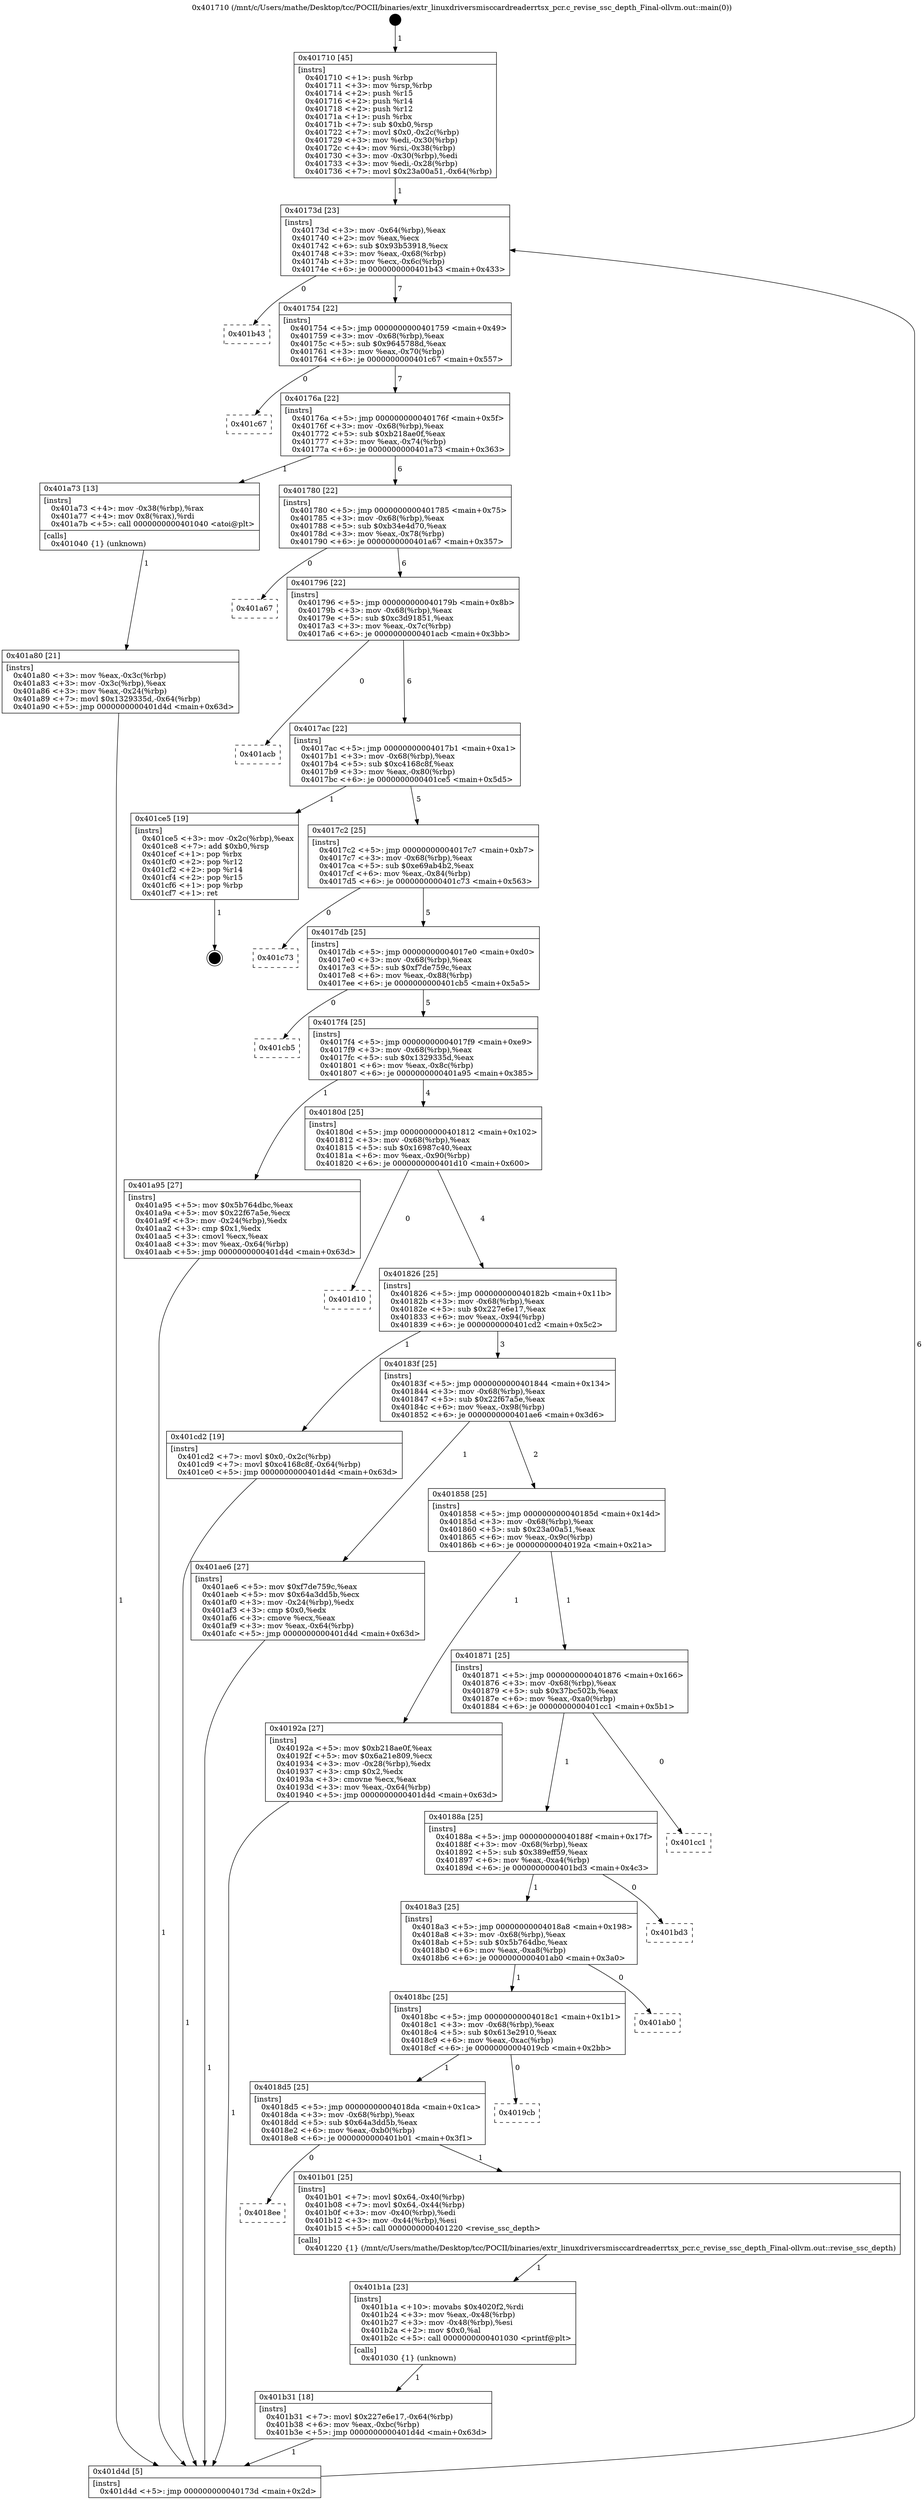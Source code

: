 digraph "0x401710" {
  label = "0x401710 (/mnt/c/Users/mathe/Desktop/tcc/POCII/binaries/extr_linuxdriversmisccardreaderrtsx_pcr.c_revise_ssc_depth_Final-ollvm.out::main(0))"
  labelloc = "t"
  node[shape=record]

  Entry [label="",width=0.3,height=0.3,shape=circle,fillcolor=black,style=filled]
  "0x40173d" [label="{
     0x40173d [23]\l
     | [instrs]\l
     &nbsp;&nbsp;0x40173d \<+3\>: mov -0x64(%rbp),%eax\l
     &nbsp;&nbsp;0x401740 \<+2\>: mov %eax,%ecx\l
     &nbsp;&nbsp;0x401742 \<+6\>: sub $0x93b53918,%ecx\l
     &nbsp;&nbsp;0x401748 \<+3\>: mov %eax,-0x68(%rbp)\l
     &nbsp;&nbsp;0x40174b \<+3\>: mov %ecx,-0x6c(%rbp)\l
     &nbsp;&nbsp;0x40174e \<+6\>: je 0000000000401b43 \<main+0x433\>\l
  }"]
  "0x401b43" [label="{
     0x401b43\l
  }", style=dashed]
  "0x401754" [label="{
     0x401754 [22]\l
     | [instrs]\l
     &nbsp;&nbsp;0x401754 \<+5\>: jmp 0000000000401759 \<main+0x49\>\l
     &nbsp;&nbsp;0x401759 \<+3\>: mov -0x68(%rbp),%eax\l
     &nbsp;&nbsp;0x40175c \<+5\>: sub $0x9645788d,%eax\l
     &nbsp;&nbsp;0x401761 \<+3\>: mov %eax,-0x70(%rbp)\l
     &nbsp;&nbsp;0x401764 \<+6\>: je 0000000000401c67 \<main+0x557\>\l
  }"]
  Exit [label="",width=0.3,height=0.3,shape=circle,fillcolor=black,style=filled,peripheries=2]
  "0x401c67" [label="{
     0x401c67\l
  }", style=dashed]
  "0x40176a" [label="{
     0x40176a [22]\l
     | [instrs]\l
     &nbsp;&nbsp;0x40176a \<+5\>: jmp 000000000040176f \<main+0x5f\>\l
     &nbsp;&nbsp;0x40176f \<+3\>: mov -0x68(%rbp),%eax\l
     &nbsp;&nbsp;0x401772 \<+5\>: sub $0xb218ae0f,%eax\l
     &nbsp;&nbsp;0x401777 \<+3\>: mov %eax,-0x74(%rbp)\l
     &nbsp;&nbsp;0x40177a \<+6\>: je 0000000000401a73 \<main+0x363\>\l
  }"]
  "0x401b31" [label="{
     0x401b31 [18]\l
     | [instrs]\l
     &nbsp;&nbsp;0x401b31 \<+7\>: movl $0x227e6e17,-0x64(%rbp)\l
     &nbsp;&nbsp;0x401b38 \<+6\>: mov %eax,-0xbc(%rbp)\l
     &nbsp;&nbsp;0x401b3e \<+5\>: jmp 0000000000401d4d \<main+0x63d\>\l
  }"]
  "0x401a73" [label="{
     0x401a73 [13]\l
     | [instrs]\l
     &nbsp;&nbsp;0x401a73 \<+4\>: mov -0x38(%rbp),%rax\l
     &nbsp;&nbsp;0x401a77 \<+4\>: mov 0x8(%rax),%rdi\l
     &nbsp;&nbsp;0x401a7b \<+5\>: call 0000000000401040 \<atoi@plt\>\l
     | [calls]\l
     &nbsp;&nbsp;0x401040 \{1\} (unknown)\l
  }"]
  "0x401780" [label="{
     0x401780 [22]\l
     | [instrs]\l
     &nbsp;&nbsp;0x401780 \<+5\>: jmp 0000000000401785 \<main+0x75\>\l
     &nbsp;&nbsp;0x401785 \<+3\>: mov -0x68(%rbp),%eax\l
     &nbsp;&nbsp;0x401788 \<+5\>: sub $0xb34e4d70,%eax\l
     &nbsp;&nbsp;0x40178d \<+3\>: mov %eax,-0x78(%rbp)\l
     &nbsp;&nbsp;0x401790 \<+6\>: je 0000000000401a67 \<main+0x357\>\l
  }"]
  "0x401b1a" [label="{
     0x401b1a [23]\l
     | [instrs]\l
     &nbsp;&nbsp;0x401b1a \<+10\>: movabs $0x4020f2,%rdi\l
     &nbsp;&nbsp;0x401b24 \<+3\>: mov %eax,-0x48(%rbp)\l
     &nbsp;&nbsp;0x401b27 \<+3\>: mov -0x48(%rbp),%esi\l
     &nbsp;&nbsp;0x401b2a \<+2\>: mov $0x0,%al\l
     &nbsp;&nbsp;0x401b2c \<+5\>: call 0000000000401030 \<printf@plt\>\l
     | [calls]\l
     &nbsp;&nbsp;0x401030 \{1\} (unknown)\l
  }"]
  "0x401a67" [label="{
     0x401a67\l
  }", style=dashed]
  "0x401796" [label="{
     0x401796 [22]\l
     | [instrs]\l
     &nbsp;&nbsp;0x401796 \<+5\>: jmp 000000000040179b \<main+0x8b\>\l
     &nbsp;&nbsp;0x40179b \<+3\>: mov -0x68(%rbp),%eax\l
     &nbsp;&nbsp;0x40179e \<+5\>: sub $0xc3d91851,%eax\l
     &nbsp;&nbsp;0x4017a3 \<+3\>: mov %eax,-0x7c(%rbp)\l
     &nbsp;&nbsp;0x4017a6 \<+6\>: je 0000000000401acb \<main+0x3bb\>\l
  }"]
  "0x4018ee" [label="{
     0x4018ee\l
  }", style=dashed]
  "0x401acb" [label="{
     0x401acb\l
  }", style=dashed]
  "0x4017ac" [label="{
     0x4017ac [22]\l
     | [instrs]\l
     &nbsp;&nbsp;0x4017ac \<+5\>: jmp 00000000004017b1 \<main+0xa1\>\l
     &nbsp;&nbsp;0x4017b1 \<+3\>: mov -0x68(%rbp),%eax\l
     &nbsp;&nbsp;0x4017b4 \<+5\>: sub $0xc4168c8f,%eax\l
     &nbsp;&nbsp;0x4017b9 \<+3\>: mov %eax,-0x80(%rbp)\l
     &nbsp;&nbsp;0x4017bc \<+6\>: je 0000000000401ce5 \<main+0x5d5\>\l
  }"]
  "0x401b01" [label="{
     0x401b01 [25]\l
     | [instrs]\l
     &nbsp;&nbsp;0x401b01 \<+7\>: movl $0x64,-0x40(%rbp)\l
     &nbsp;&nbsp;0x401b08 \<+7\>: movl $0x64,-0x44(%rbp)\l
     &nbsp;&nbsp;0x401b0f \<+3\>: mov -0x40(%rbp),%edi\l
     &nbsp;&nbsp;0x401b12 \<+3\>: mov -0x44(%rbp),%esi\l
     &nbsp;&nbsp;0x401b15 \<+5\>: call 0000000000401220 \<revise_ssc_depth\>\l
     | [calls]\l
     &nbsp;&nbsp;0x401220 \{1\} (/mnt/c/Users/mathe/Desktop/tcc/POCII/binaries/extr_linuxdriversmisccardreaderrtsx_pcr.c_revise_ssc_depth_Final-ollvm.out::revise_ssc_depth)\l
  }"]
  "0x401ce5" [label="{
     0x401ce5 [19]\l
     | [instrs]\l
     &nbsp;&nbsp;0x401ce5 \<+3\>: mov -0x2c(%rbp),%eax\l
     &nbsp;&nbsp;0x401ce8 \<+7\>: add $0xb0,%rsp\l
     &nbsp;&nbsp;0x401cef \<+1\>: pop %rbx\l
     &nbsp;&nbsp;0x401cf0 \<+2\>: pop %r12\l
     &nbsp;&nbsp;0x401cf2 \<+2\>: pop %r14\l
     &nbsp;&nbsp;0x401cf4 \<+2\>: pop %r15\l
     &nbsp;&nbsp;0x401cf6 \<+1\>: pop %rbp\l
     &nbsp;&nbsp;0x401cf7 \<+1\>: ret\l
  }"]
  "0x4017c2" [label="{
     0x4017c2 [25]\l
     | [instrs]\l
     &nbsp;&nbsp;0x4017c2 \<+5\>: jmp 00000000004017c7 \<main+0xb7\>\l
     &nbsp;&nbsp;0x4017c7 \<+3\>: mov -0x68(%rbp),%eax\l
     &nbsp;&nbsp;0x4017ca \<+5\>: sub $0xe69ab4b2,%eax\l
     &nbsp;&nbsp;0x4017cf \<+6\>: mov %eax,-0x84(%rbp)\l
     &nbsp;&nbsp;0x4017d5 \<+6\>: je 0000000000401c73 \<main+0x563\>\l
  }"]
  "0x4018d5" [label="{
     0x4018d5 [25]\l
     | [instrs]\l
     &nbsp;&nbsp;0x4018d5 \<+5\>: jmp 00000000004018da \<main+0x1ca\>\l
     &nbsp;&nbsp;0x4018da \<+3\>: mov -0x68(%rbp),%eax\l
     &nbsp;&nbsp;0x4018dd \<+5\>: sub $0x64a3dd5b,%eax\l
     &nbsp;&nbsp;0x4018e2 \<+6\>: mov %eax,-0xb0(%rbp)\l
     &nbsp;&nbsp;0x4018e8 \<+6\>: je 0000000000401b01 \<main+0x3f1\>\l
  }"]
  "0x401c73" [label="{
     0x401c73\l
  }", style=dashed]
  "0x4017db" [label="{
     0x4017db [25]\l
     | [instrs]\l
     &nbsp;&nbsp;0x4017db \<+5\>: jmp 00000000004017e0 \<main+0xd0\>\l
     &nbsp;&nbsp;0x4017e0 \<+3\>: mov -0x68(%rbp),%eax\l
     &nbsp;&nbsp;0x4017e3 \<+5\>: sub $0xf7de759c,%eax\l
     &nbsp;&nbsp;0x4017e8 \<+6\>: mov %eax,-0x88(%rbp)\l
     &nbsp;&nbsp;0x4017ee \<+6\>: je 0000000000401cb5 \<main+0x5a5\>\l
  }"]
  "0x4019cb" [label="{
     0x4019cb\l
  }", style=dashed]
  "0x401cb5" [label="{
     0x401cb5\l
  }", style=dashed]
  "0x4017f4" [label="{
     0x4017f4 [25]\l
     | [instrs]\l
     &nbsp;&nbsp;0x4017f4 \<+5\>: jmp 00000000004017f9 \<main+0xe9\>\l
     &nbsp;&nbsp;0x4017f9 \<+3\>: mov -0x68(%rbp),%eax\l
     &nbsp;&nbsp;0x4017fc \<+5\>: sub $0x1329335d,%eax\l
     &nbsp;&nbsp;0x401801 \<+6\>: mov %eax,-0x8c(%rbp)\l
     &nbsp;&nbsp;0x401807 \<+6\>: je 0000000000401a95 \<main+0x385\>\l
  }"]
  "0x4018bc" [label="{
     0x4018bc [25]\l
     | [instrs]\l
     &nbsp;&nbsp;0x4018bc \<+5\>: jmp 00000000004018c1 \<main+0x1b1\>\l
     &nbsp;&nbsp;0x4018c1 \<+3\>: mov -0x68(%rbp),%eax\l
     &nbsp;&nbsp;0x4018c4 \<+5\>: sub $0x613e2910,%eax\l
     &nbsp;&nbsp;0x4018c9 \<+6\>: mov %eax,-0xac(%rbp)\l
     &nbsp;&nbsp;0x4018cf \<+6\>: je 00000000004019cb \<main+0x2bb\>\l
  }"]
  "0x401a95" [label="{
     0x401a95 [27]\l
     | [instrs]\l
     &nbsp;&nbsp;0x401a95 \<+5\>: mov $0x5b764dbc,%eax\l
     &nbsp;&nbsp;0x401a9a \<+5\>: mov $0x22f67a5e,%ecx\l
     &nbsp;&nbsp;0x401a9f \<+3\>: mov -0x24(%rbp),%edx\l
     &nbsp;&nbsp;0x401aa2 \<+3\>: cmp $0x1,%edx\l
     &nbsp;&nbsp;0x401aa5 \<+3\>: cmovl %ecx,%eax\l
     &nbsp;&nbsp;0x401aa8 \<+3\>: mov %eax,-0x64(%rbp)\l
     &nbsp;&nbsp;0x401aab \<+5\>: jmp 0000000000401d4d \<main+0x63d\>\l
  }"]
  "0x40180d" [label="{
     0x40180d [25]\l
     | [instrs]\l
     &nbsp;&nbsp;0x40180d \<+5\>: jmp 0000000000401812 \<main+0x102\>\l
     &nbsp;&nbsp;0x401812 \<+3\>: mov -0x68(%rbp),%eax\l
     &nbsp;&nbsp;0x401815 \<+5\>: sub $0x16987c40,%eax\l
     &nbsp;&nbsp;0x40181a \<+6\>: mov %eax,-0x90(%rbp)\l
     &nbsp;&nbsp;0x401820 \<+6\>: je 0000000000401d10 \<main+0x600\>\l
  }"]
  "0x401ab0" [label="{
     0x401ab0\l
  }", style=dashed]
  "0x401d10" [label="{
     0x401d10\l
  }", style=dashed]
  "0x401826" [label="{
     0x401826 [25]\l
     | [instrs]\l
     &nbsp;&nbsp;0x401826 \<+5\>: jmp 000000000040182b \<main+0x11b\>\l
     &nbsp;&nbsp;0x40182b \<+3\>: mov -0x68(%rbp),%eax\l
     &nbsp;&nbsp;0x40182e \<+5\>: sub $0x227e6e17,%eax\l
     &nbsp;&nbsp;0x401833 \<+6\>: mov %eax,-0x94(%rbp)\l
     &nbsp;&nbsp;0x401839 \<+6\>: je 0000000000401cd2 \<main+0x5c2\>\l
  }"]
  "0x4018a3" [label="{
     0x4018a3 [25]\l
     | [instrs]\l
     &nbsp;&nbsp;0x4018a3 \<+5\>: jmp 00000000004018a8 \<main+0x198\>\l
     &nbsp;&nbsp;0x4018a8 \<+3\>: mov -0x68(%rbp),%eax\l
     &nbsp;&nbsp;0x4018ab \<+5\>: sub $0x5b764dbc,%eax\l
     &nbsp;&nbsp;0x4018b0 \<+6\>: mov %eax,-0xa8(%rbp)\l
     &nbsp;&nbsp;0x4018b6 \<+6\>: je 0000000000401ab0 \<main+0x3a0\>\l
  }"]
  "0x401cd2" [label="{
     0x401cd2 [19]\l
     | [instrs]\l
     &nbsp;&nbsp;0x401cd2 \<+7\>: movl $0x0,-0x2c(%rbp)\l
     &nbsp;&nbsp;0x401cd9 \<+7\>: movl $0xc4168c8f,-0x64(%rbp)\l
     &nbsp;&nbsp;0x401ce0 \<+5\>: jmp 0000000000401d4d \<main+0x63d\>\l
  }"]
  "0x40183f" [label="{
     0x40183f [25]\l
     | [instrs]\l
     &nbsp;&nbsp;0x40183f \<+5\>: jmp 0000000000401844 \<main+0x134\>\l
     &nbsp;&nbsp;0x401844 \<+3\>: mov -0x68(%rbp),%eax\l
     &nbsp;&nbsp;0x401847 \<+5\>: sub $0x22f67a5e,%eax\l
     &nbsp;&nbsp;0x40184c \<+6\>: mov %eax,-0x98(%rbp)\l
     &nbsp;&nbsp;0x401852 \<+6\>: je 0000000000401ae6 \<main+0x3d6\>\l
  }"]
  "0x401bd3" [label="{
     0x401bd3\l
  }", style=dashed]
  "0x401ae6" [label="{
     0x401ae6 [27]\l
     | [instrs]\l
     &nbsp;&nbsp;0x401ae6 \<+5\>: mov $0xf7de759c,%eax\l
     &nbsp;&nbsp;0x401aeb \<+5\>: mov $0x64a3dd5b,%ecx\l
     &nbsp;&nbsp;0x401af0 \<+3\>: mov -0x24(%rbp),%edx\l
     &nbsp;&nbsp;0x401af3 \<+3\>: cmp $0x0,%edx\l
     &nbsp;&nbsp;0x401af6 \<+3\>: cmove %ecx,%eax\l
     &nbsp;&nbsp;0x401af9 \<+3\>: mov %eax,-0x64(%rbp)\l
     &nbsp;&nbsp;0x401afc \<+5\>: jmp 0000000000401d4d \<main+0x63d\>\l
  }"]
  "0x401858" [label="{
     0x401858 [25]\l
     | [instrs]\l
     &nbsp;&nbsp;0x401858 \<+5\>: jmp 000000000040185d \<main+0x14d\>\l
     &nbsp;&nbsp;0x40185d \<+3\>: mov -0x68(%rbp),%eax\l
     &nbsp;&nbsp;0x401860 \<+5\>: sub $0x23a00a51,%eax\l
     &nbsp;&nbsp;0x401865 \<+6\>: mov %eax,-0x9c(%rbp)\l
     &nbsp;&nbsp;0x40186b \<+6\>: je 000000000040192a \<main+0x21a\>\l
  }"]
  "0x40188a" [label="{
     0x40188a [25]\l
     | [instrs]\l
     &nbsp;&nbsp;0x40188a \<+5\>: jmp 000000000040188f \<main+0x17f\>\l
     &nbsp;&nbsp;0x40188f \<+3\>: mov -0x68(%rbp),%eax\l
     &nbsp;&nbsp;0x401892 \<+5\>: sub $0x389eff59,%eax\l
     &nbsp;&nbsp;0x401897 \<+6\>: mov %eax,-0xa4(%rbp)\l
     &nbsp;&nbsp;0x40189d \<+6\>: je 0000000000401bd3 \<main+0x4c3\>\l
  }"]
  "0x40192a" [label="{
     0x40192a [27]\l
     | [instrs]\l
     &nbsp;&nbsp;0x40192a \<+5\>: mov $0xb218ae0f,%eax\l
     &nbsp;&nbsp;0x40192f \<+5\>: mov $0x6a21e809,%ecx\l
     &nbsp;&nbsp;0x401934 \<+3\>: mov -0x28(%rbp),%edx\l
     &nbsp;&nbsp;0x401937 \<+3\>: cmp $0x2,%edx\l
     &nbsp;&nbsp;0x40193a \<+3\>: cmovne %ecx,%eax\l
     &nbsp;&nbsp;0x40193d \<+3\>: mov %eax,-0x64(%rbp)\l
     &nbsp;&nbsp;0x401940 \<+5\>: jmp 0000000000401d4d \<main+0x63d\>\l
  }"]
  "0x401871" [label="{
     0x401871 [25]\l
     | [instrs]\l
     &nbsp;&nbsp;0x401871 \<+5\>: jmp 0000000000401876 \<main+0x166\>\l
     &nbsp;&nbsp;0x401876 \<+3\>: mov -0x68(%rbp),%eax\l
     &nbsp;&nbsp;0x401879 \<+5\>: sub $0x37bc502b,%eax\l
     &nbsp;&nbsp;0x40187e \<+6\>: mov %eax,-0xa0(%rbp)\l
     &nbsp;&nbsp;0x401884 \<+6\>: je 0000000000401cc1 \<main+0x5b1\>\l
  }"]
  "0x401d4d" [label="{
     0x401d4d [5]\l
     | [instrs]\l
     &nbsp;&nbsp;0x401d4d \<+5\>: jmp 000000000040173d \<main+0x2d\>\l
  }"]
  "0x401710" [label="{
     0x401710 [45]\l
     | [instrs]\l
     &nbsp;&nbsp;0x401710 \<+1\>: push %rbp\l
     &nbsp;&nbsp;0x401711 \<+3\>: mov %rsp,%rbp\l
     &nbsp;&nbsp;0x401714 \<+2\>: push %r15\l
     &nbsp;&nbsp;0x401716 \<+2\>: push %r14\l
     &nbsp;&nbsp;0x401718 \<+2\>: push %r12\l
     &nbsp;&nbsp;0x40171a \<+1\>: push %rbx\l
     &nbsp;&nbsp;0x40171b \<+7\>: sub $0xb0,%rsp\l
     &nbsp;&nbsp;0x401722 \<+7\>: movl $0x0,-0x2c(%rbp)\l
     &nbsp;&nbsp;0x401729 \<+3\>: mov %edi,-0x30(%rbp)\l
     &nbsp;&nbsp;0x40172c \<+4\>: mov %rsi,-0x38(%rbp)\l
     &nbsp;&nbsp;0x401730 \<+3\>: mov -0x30(%rbp),%edi\l
     &nbsp;&nbsp;0x401733 \<+3\>: mov %edi,-0x28(%rbp)\l
     &nbsp;&nbsp;0x401736 \<+7\>: movl $0x23a00a51,-0x64(%rbp)\l
  }"]
  "0x401a80" [label="{
     0x401a80 [21]\l
     | [instrs]\l
     &nbsp;&nbsp;0x401a80 \<+3\>: mov %eax,-0x3c(%rbp)\l
     &nbsp;&nbsp;0x401a83 \<+3\>: mov -0x3c(%rbp),%eax\l
     &nbsp;&nbsp;0x401a86 \<+3\>: mov %eax,-0x24(%rbp)\l
     &nbsp;&nbsp;0x401a89 \<+7\>: movl $0x1329335d,-0x64(%rbp)\l
     &nbsp;&nbsp;0x401a90 \<+5\>: jmp 0000000000401d4d \<main+0x63d\>\l
  }"]
  "0x401cc1" [label="{
     0x401cc1\l
  }", style=dashed]
  Entry -> "0x401710" [label=" 1"]
  "0x40173d" -> "0x401b43" [label=" 0"]
  "0x40173d" -> "0x401754" [label=" 7"]
  "0x401ce5" -> Exit [label=" 1"]
  "0x401754" -> "0x401c67" [label=" 0"]
  "0x401754" -> "0x40176a" [label=" 7"]
  "0x401cd2" -> "0x401d4d" [label=" 1"]
  "0x40176a" -> "0x401a73" [label=" 1"]
  "0x40176a" -> "0x401780" [label=" 6"]
  "0x401b31" -> "0x401d4d" [label=" 1"]
  "0x401780" -> "0x401a67" [label=" 0"]
  "0x401780" -> "0x401796" [label=" 6"]
  "0x401b1a" -> "0x401b31" [label=" 1"]
  "0x401796" -> "0x401acb" [label=" 0"]
  "0x401796" -> "0x4017ac" [label=" 6"]
  "0x401b01" -> "0x401b1a" [label=" 1"]
  "0x4017ac" -> "0x401ce5" [label=" 1"]
  "0x4017ac" -> "0x4017c2" [label=" 5"]
  "0x4018d5" -> "0x4018ee" [label=" 0"]
  "0x4017c2" -> "0x401c73" [label=" 0"]
  "0x4017c2" -> "0x4017db" [label=" 5"]
  "0x4018d5" -> "0x401b01" [label=" 1"]
  "0x4017db" -> "0x401cb5" [label=" 0"]
  "0x4017db" -> "0x4017f4" [label=" 5"]
  "0x4018bc" -> "0x4018d5" [label=" 1"]
  "0x4017f4" -> "0x401a95" [label=" 1"]
  "0x4017f4" -> "0x40180d" [label=" 4"]
  "0x4018bc" -> "0x4019cb" [label=" 0"]
  "0x40180d" -> "0x401d10" [label=" 0"]
  "0x40180d" -> "0x401826" [label=" 4"]
  "0x4018a3" -> "0x4018bc" [label=" 1"]
  "0x401826" -> "0x401cd2" [label=" 1"]
  "0x401826" -> "0x40183f" [label=" 3"]
  "0x4018a3" -> "0x401ab0" [label=" 0"]
  "0x40183f" -> "0x401ae6" [label=" 1"]
  "0x40183f" -> "0x401858" [label=" 2"]
  "0x40188a" -> "0x4018a3" [label=" 1"]
  "0x401858" -> "0x40192a" [label=" 1"]
  "0x401858" -> "0x401871" [label=" 1"]
  "0x40192a" -> "0x401d4d" [label=" 1"]
  "0x401710" -> "0x40173d" [label=" 1"]
  "0x401d4d" -> "0x40173d" [label=" 6"]
  "0x401a73" -> "0x401a80" [label=" 1"]
  "0x401a80" -> "0x401d4d" [label=" 1"]
  "0x401a95" -> "0x401d4d" [label=" 1"]
  "0x401ae6" -> "0x401d4d" [label=" 1"]
  "0x40188a" -> "0x401bd3" [label=" 0"]
  "0x401871" -> "0x401cc1" [label=" 0"]
  "0x401871" -> "0x40188a" [label=" 1"]
}
